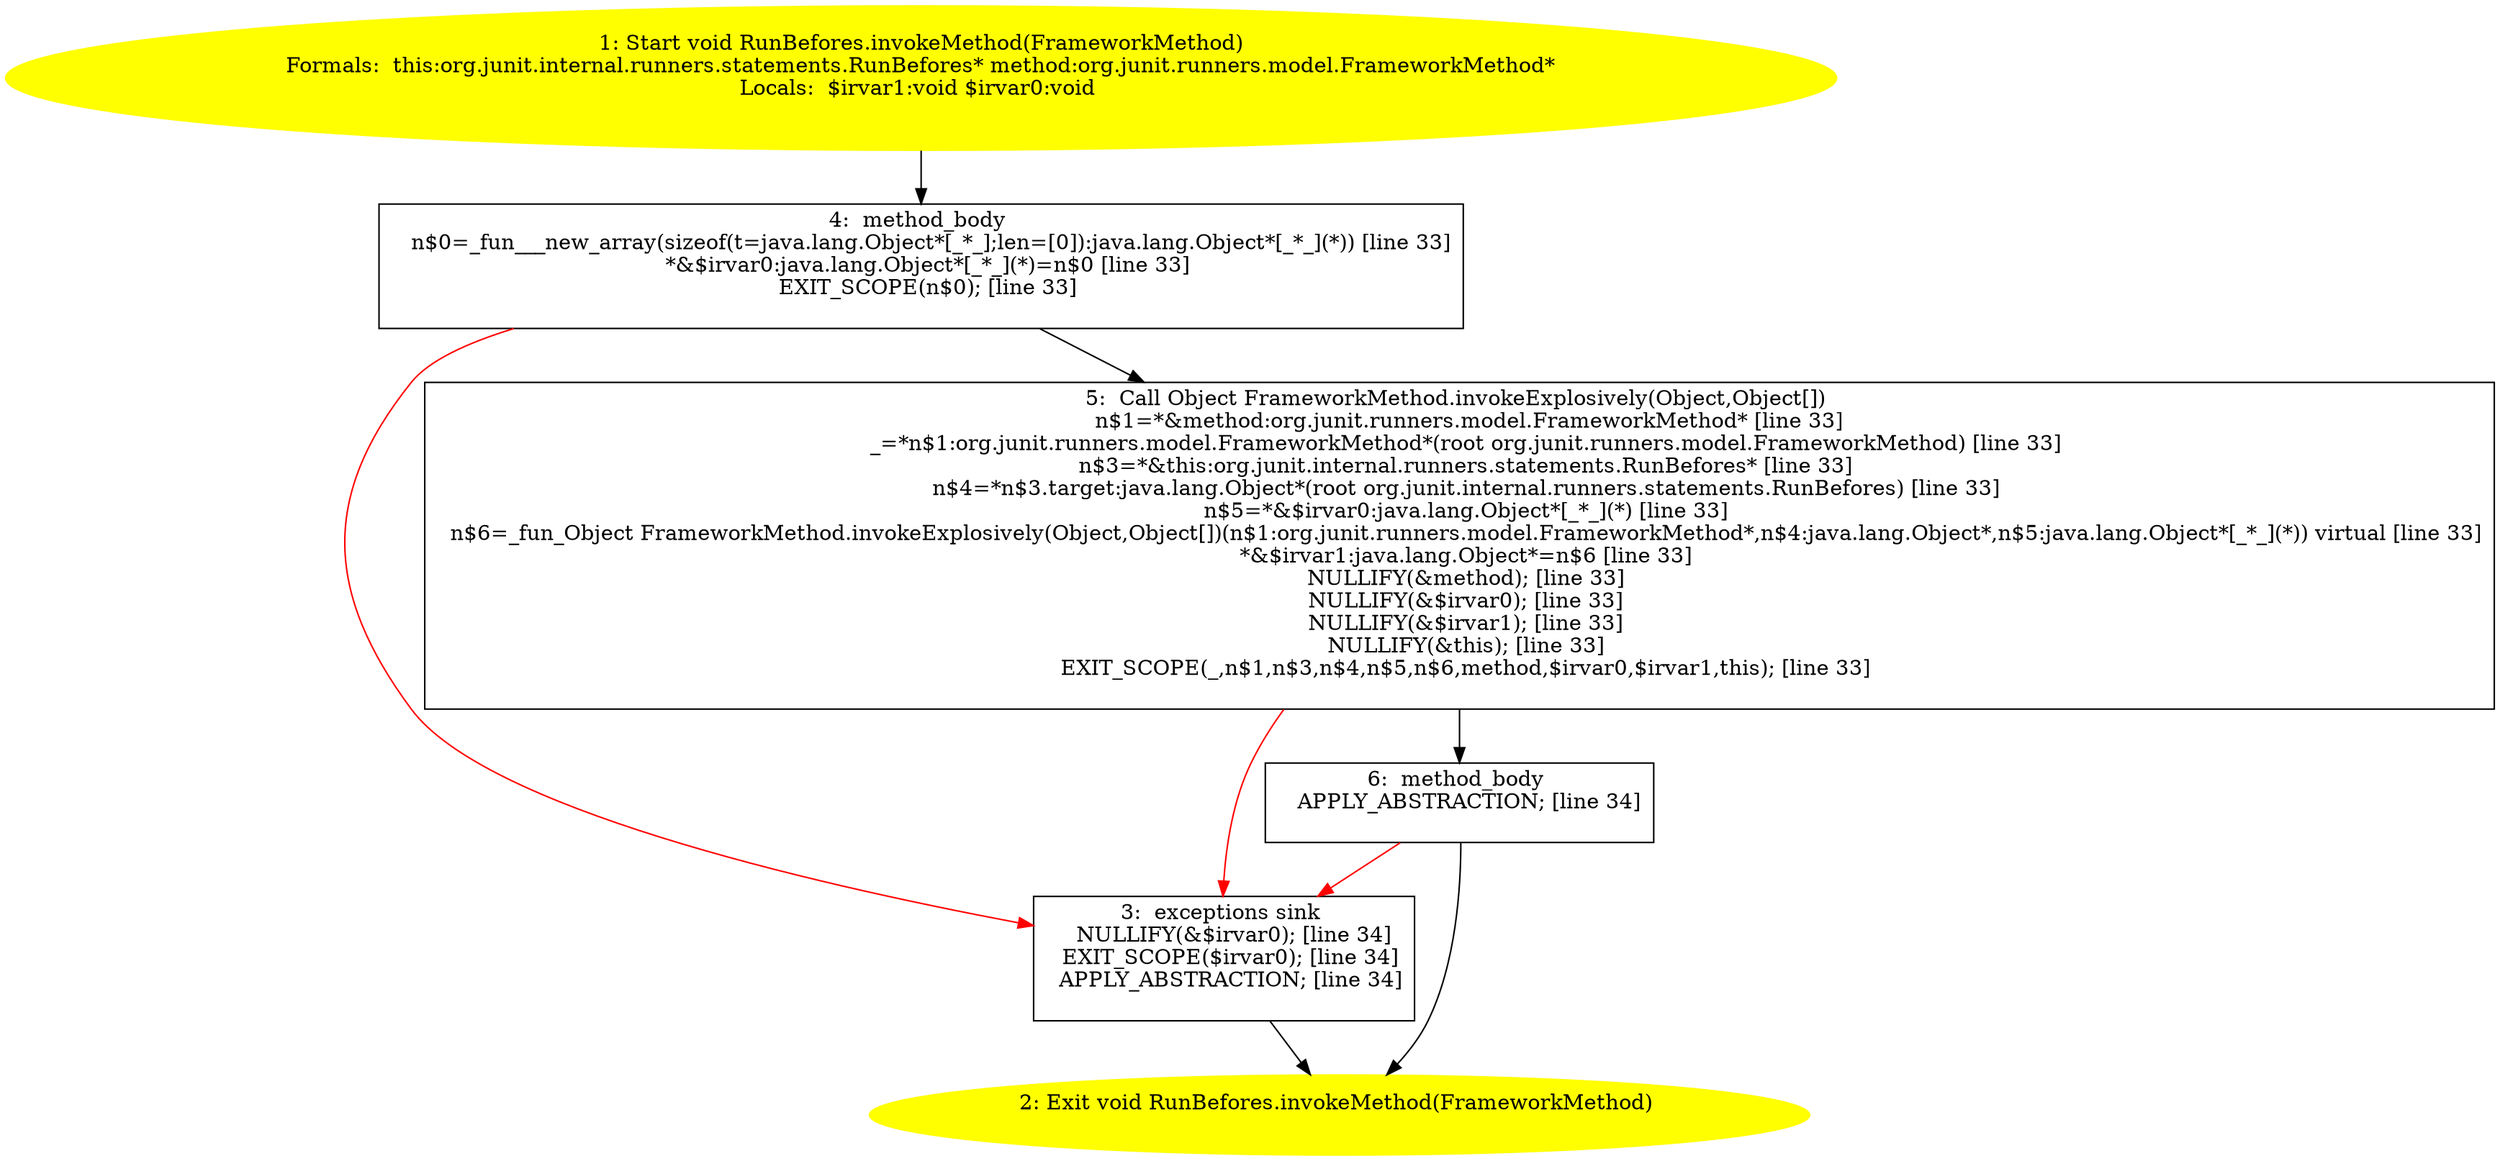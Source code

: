 /* @generated */
digraph cfg {
"org.junit.internal.runners.statements.RunBefores.invokeMethod(org.junit.runners.model.FrameworkMetho.a527f40251686d9e26b920e63997c618_1" [label="1: Start void RunBefores.invokeMethod(FrameworkMethod)\nFormals:  this:org.junit.internal.runners.statements.RunBefores* method:org.junit.runners.model.FrameworkMethod*\nLocals:  $irvar1:void $irvar0:void \n  " color=yellow style=filled]
	

	 "org.junit.internal.runners.statements.RunBefores.invokeMethod(org.junit.runners.model.FrameworkMetho.a527f40251686d9e26b920e63997c618_1" -> "org.junit.internal.runners.statements.RunBefores.invokeMethod(org.junit.runners.model.FrameworkMetho.a527f40251686d9e26b920e63997c618_4" ;
"org.junit.internal.runners.statements.RunBefores.invokeMethod(org.junit.runners.model.FrameworkMetho.a527f40251686d9e26b920e63997c618_2" [label="2: Exit void RunBefores.invokeMethod(FrameworkMethod) \n  " color=yellow style=filled]
	

"org.junit.internal.runners.statements.RunBefores.invokeMethod(org.junit.runners.model.FrameworkMetho.a527f40251686d9e26b920e63997c618_3" [label="3:  exceptions sink \n   NULLIFY(&$irvar0); [line 34]\n  EXIT_SCOPE($irvar0); [line 34]\n  APPLY_ABSTRACTION; [line 34]\n " shape="box"]
	

	 "org.junit.internal.runners.statements.RunBefores.invokeMethod(org.junit.runners.model.FrameworkMetho.a527f40251686d9e26b920e63997c618_3" -> "org.junit.internal.runners.statements.RunBefores.invokeMethod(org.junit.runners.model.FrameworkMetho.a527f40251686d9e26b920e63997c618_2" ;
"org.junit.internal.runners.statements.RunBefores.invokeMethod(org.junit.runners.model.FrameworkMetho.a527f40251686d9e26b920e63997c618_4" [label="4:  method_body \n   n$0=_fun___new_array(sizeof(t=java.lang.Object*[_*_];len=[0]):java.lang.Object*[_*_](*)) [line 33]\n  *&$irvar0:java.lang.Object*[_*_](*)=n$0 [line 33]\n  EXIT_SCOPE(n$0); [line 33]\n " shape="box"]
	

	 "org.junit.internal.runners.statements.RunBefores.invokeMethod(org.junit.runners.model.FrameworkMetho.a527f40251686d9e26b920e63997c618_4" -> "org.junit.internal.runners.statements.RunBefores.invokeMethod(org.junit.runners.model.FrameworkMetho.a527f40251686d9e26b920e63997c618_5" ;
	 "org.junit.internal.runners.statements.RunBefores.invokeMethod(org.junit.runners.model.FrameworkMetho.a527f40251686d9e26b920e63997c618_4" -> "org.junit.internal.runners.statements.RunBefores.invokeMethod(org.junit.runners.model.FrameworkMetho.a527f40251686d9e26b920e63997c618_3" [color="red" ];
"org.junit.internal.runners.statements.RunBefores.invokeMethod(org.junit.runners.model.FrameworkMetho.a527f40251686d9e26b920e63997c618_5" [label="5:  Call Object FrameworkMethod.invokeExplosively(Object,Object[]) \n   n$1=*&method:org.junit.runners.model.FrameworkMethod* [line 33]\n  _=*n$1:org.junit.runners.model.FrameworkMethod*(root org.junit.runners.model.FrameworkMethod) [line 33]\n  n$3=*&this:org.junit.internal.runners.statements.RunBefores* [line 33]\n  n$4=*n$3.target:java.lang.Object*(root org.junit.internal.runners.statements.RunBefores) [line 33]\n  n$5=*&$irvar0:java.lang.Object*[_*_](*) [line 33]\n  n$6=_fun_Object FrameworkMethod.invokeExplosively(Object,Object[])(n$1:org.junit.runners.model.FrameworkMethod*,n$4:java.lang.Object*,n$5:java.lang.Object*[_*_](*)) virtual [line 33]\n  *&$irvar1:java.lang.Object*=n$6 [line 33]\n  NULLIFY(&method); [line 33]\n  NULLIFY(&$irvar0); [line 33]\n  NULLIFY(&$irvar1); [line 33]\n  NULLIFY(&this); [line 33]\n  EXIT_SCOPE(_,n$1,n$3,n$4,n$5,n$6,method,$irvar0,$irvar1,this); [line 33]\n " shape="box"]
	

	 "org.junit.internal.runners.statements.RunBefores.invokeMethod(org.junit.runners.model.FrameworkMetho.a527f40251686d9e26b920e63997c618_5" -> "org.junit.internal.runners.statements.RunBefores.invokeMethod(org.junit.runners.model.FrameworkMetho.a527f40251686d9e26b920e63997c618_6" ;
	 "org.junit.internal.runners.statements.RunBefores.invokeMethod(org.junit.runners.model.FrameworkMetho.a527f40251686d9e26b920e63997c618_5" -> "org.junit.internal.runners.statements.RunBefores.invokeMethod(org.junit.runners.model.FrameworkMetho.a527f40251686d9e26b920e63997c618_3" [color="red" ];
"org.junit.internal.runners.statements.RunBefores.invokeMethod(org.junit.runners.model.FrameworkMetho.a527f40251686d9e26b920e63997c618_6" [label="6:  method_body \n   APPLY_ABSTRACTION; [line 34]\n " shape="box"]
	

	 "org.junit.internal.runners.statements.RunBefores.invokeMethod(org.junit.runners.model.FrameworkMetho.a527f40251686d9e26b920e63997c618_6" -> "org.junit.internal.runners.statements.RunBefores.invokeMethod(org.junit.runners.model.FrameworkMetho.a527f40251686d9e26b920e63997c618_2" ;
	 "org.junit.internal.runners.statements.RunBefores.invokeMethod(org.junit.runners.model.FrameworkMetho.a527f40251686d9e26b920e63997c618_6" -> "org.junit.internal.runners.statements.RunBefores.invokeMethod(org.junit.runners.model.FrameworkMetho.a527f40251686d9e26b920e63997c618_3" [color="red" ];
}
